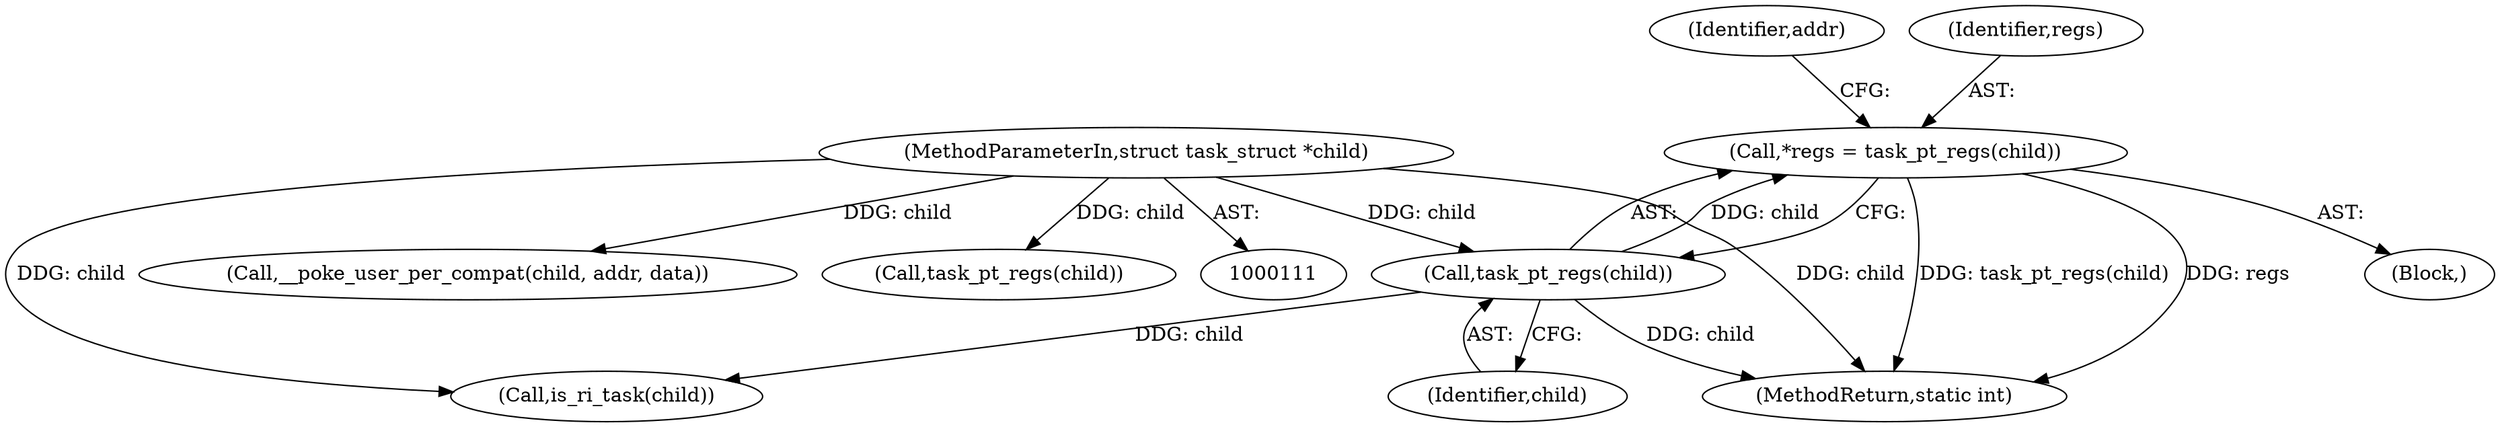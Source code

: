 digraph "0_linux_dab6cf55f81a6e16b8147aed9a843e1691dcd318_0@pointer" {
"1000140" [label="(Call,*regs = task_pt_regs(child))"];
"1000142" [label="(Call,task_pt_regs(child))"];
"1000112" [label="(MethodParameterIn,struct task_struct *child)"];
"1000142" [label="(Call,task_pt_regs(child))"];
"1000445" [label="(MethodReturn,static int)"];
"1000112" [label="(MethodParameterIn,struct task_struct *child)"];
"1000165" [label="(Call,is_ri_task(child))"];
"1000439" [label="(Call,__poke_user_per_compat(child, addr, data))"];
"1000146" [label="(Identifier,addr)"];
"1000140" [label="(Call,*regs = task_pt_regs(child))"];
"1000141" [label="(Identifier,regs)"];
"1000138" [label="(Block,)"];
"1000333" [label="(Call,task_pt_regs(child))"];
"1000143" [label="(Identifier,child)"];
"1000140" -> "1000138"  [label="AST: "];
"1000140" -> "1000142"  [label="CFG: "];
"1000141" -> "1000140"  [label="AST: "];
"1000142" -> "1000140"  [label="AST: "];
"1000146" -> "1000140"  [label="CFG: "];
"1000140" -> "1000445"  [label="DDG: task_pt_regs(child)"];
"1000140" -> "1000445"  [label="DDG: regs"];
"1000142" -> "1000140"  [label="DDG: child"];
"1000142" -> "1000143"  [label="CFG: "];
"1000143" -> "1000142"  [label="AST: "];
"1000142" -> "1000445"  [label="DDG: child"];
"1000112" -> "1000142"  [label="DDG: child"];
"1000142" -> "1000165"  [label="DDG: child"];
"1000112" -> "1000111"  [label="AST: "];
"1000112" -> "1000445"  [label="DDG: child"];
"1000112" -> "1000165"  [label="DDG: child"];
"1000112" -> "1000333"  [label="DDG: child"];
"1000112" -> "1000439"  [label="DDG: child"];
}
